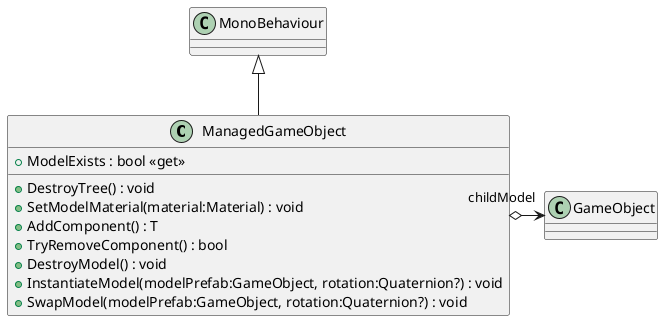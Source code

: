 @startuml
class ManagedGameObject {
    + ModelExists : bool <<get>>
    + DestroyTree() : void
    + SetModelMaterial(material:Material) : void
    + AddComponent() : T
    + TryRemoveComponent() : bool
    + DestroyModel() : void
    + InstantiateModel(modelPrefab:GameObject, rotation:Quaternion?) : void
    + SwapModel(modelPrefab:GameObject, rotation:Quaternion?) : void
}
MonoBehaviour <|-- ManagedGameObject
ManagedGameObject o-> "childModel" GameObject
@enduml
